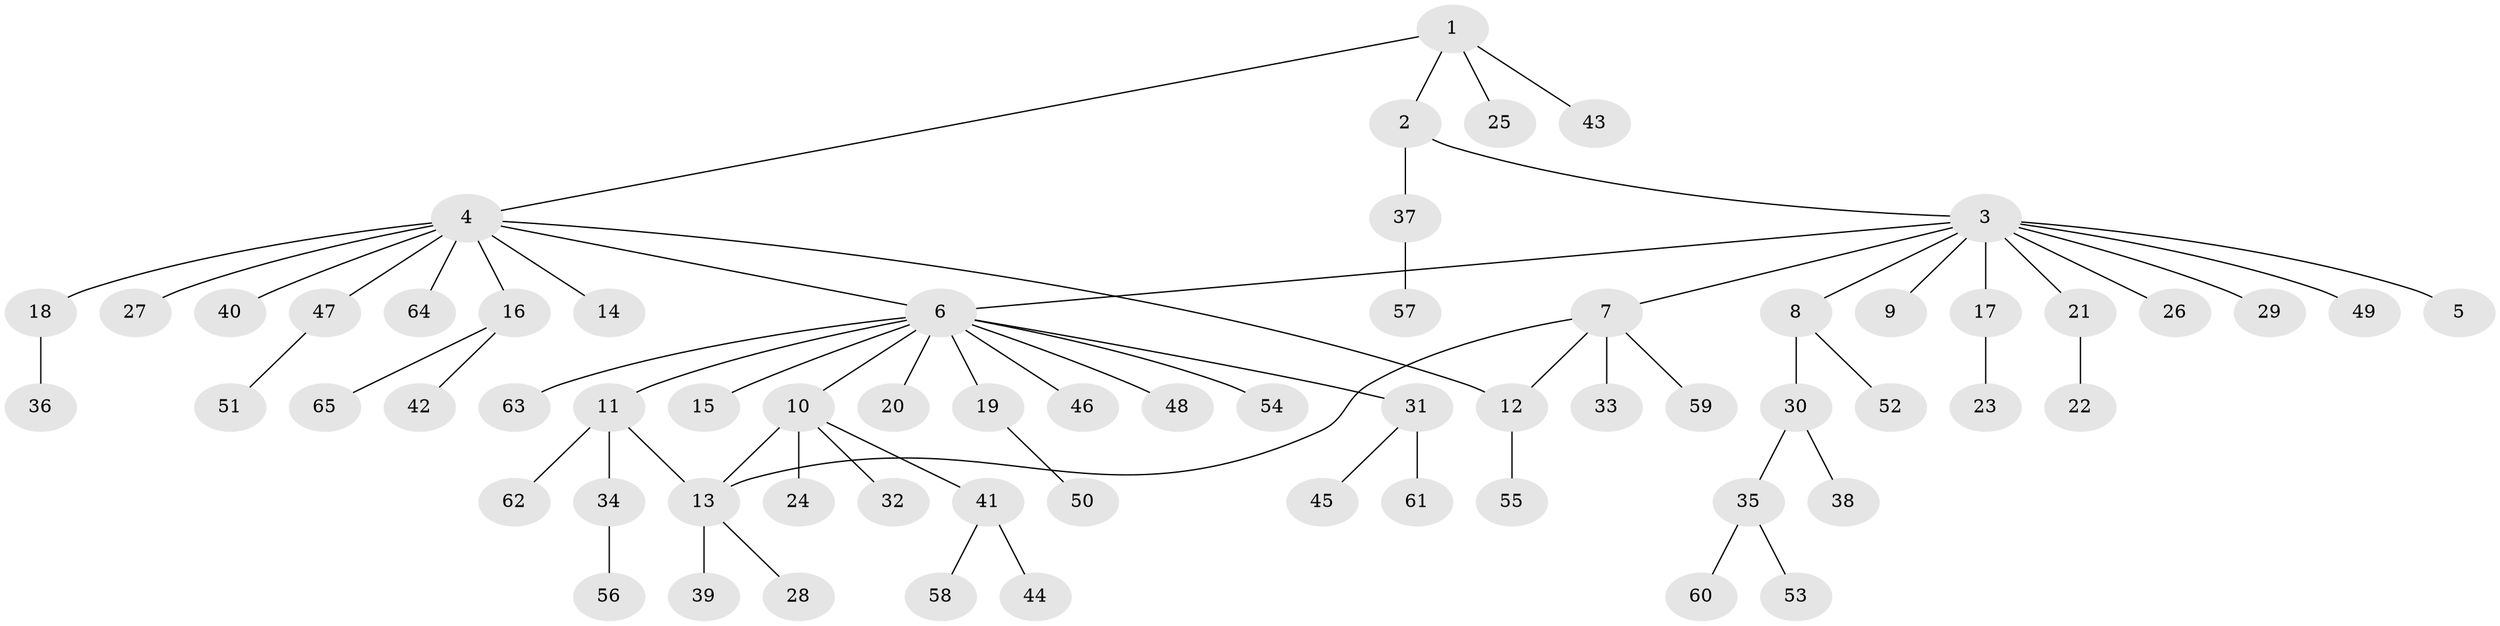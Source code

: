 // coarse degree distribution, {5: 0.03125, 1: 0.875, 17: 0.03125, 8: 0.03125, 6: 0.03125}
// Generated by graph-tools (version 1.1) at 2025/52/03/04/25 21:52:03]
// undirected, 65 vertices, 68 edges
graph export_dot {
graph [start="1"]
  node [color=gray90,style=filled];
  1;
  2;
  3;
  4;
  5;
  6;
  7;
  8;
  9;
  10;
  11;
  12;
  13;
  14;
  15;
  16;
  17;
  18;
  19;
  20;
  21;
  22;
  23;
  24;
  25;
  26;
  27;
  28;
  29;
  30;
  31;
  32;
  33;
  34;
  35;
  36;
  37;
  38;
  39;
  40;
  41;
  42;
  43;
  44;
  45;
  46;
  47;
  48;
  49;
  50;
  51;
  52;
  53;
  54;
  55;
  56;
  57;
  58;
  59;
  60;
  61;
  62;
  63;
  64;
  65;
  1 -- 2;
  1 -- 4;
  1 -- 25;
  1 -- 43;
  2 -- 3;
  2 -- 37;
  3 -- 5;
  3 -- 6;
  3 -- 7;
  3 -- 8;
  3 -- 9;
  3 -- 17;
  3 -- 21;
  3 -- 26;
  3 -- 29;
  3 -- 49;
  4 -- 6;
  4 -- 12;
  4 -- 14;
  4 -- 16;
  4 -- 18;
  4 -- 27;
  4 -- 40;
  4 -- 47;
  4 -- 64;
  6 -- 10;
  6 -- 11;
  6 -- 15;
  6 -- 19;
  6 -- 20;
  6 -- 31;
  6 -- 46;
  6 -- 48;
  6 -- 54;
  6 -- 63;
  7 -- 12;
  7 -- 13;
  7 -- 33;
  7 -- 59;
  8 -- 30;
  8 -- 52;
  10 -- 13;
  10 -- 24;
  10 -- 32;
  10 -- 41;
  11 -- 13;
  11 -- 34;
  11 -- 62;
  12 -- 55;
  13 -- 28;
  13 -- 39;
  16 -- 42;
  16 -- 65;
  17 -- 23;
  18 -- 36;
  19 -- 50;
  21 -- 22;
  30 -- 35;
  30 -- 38;
  31 -- 45;
  31 -- 61;
  34 -- 56;
  35 -- 53;
  35 -- 60;
  37 -- 57;
  41 -- 44;
  41 -- 58;
  47 -- 51;
}
